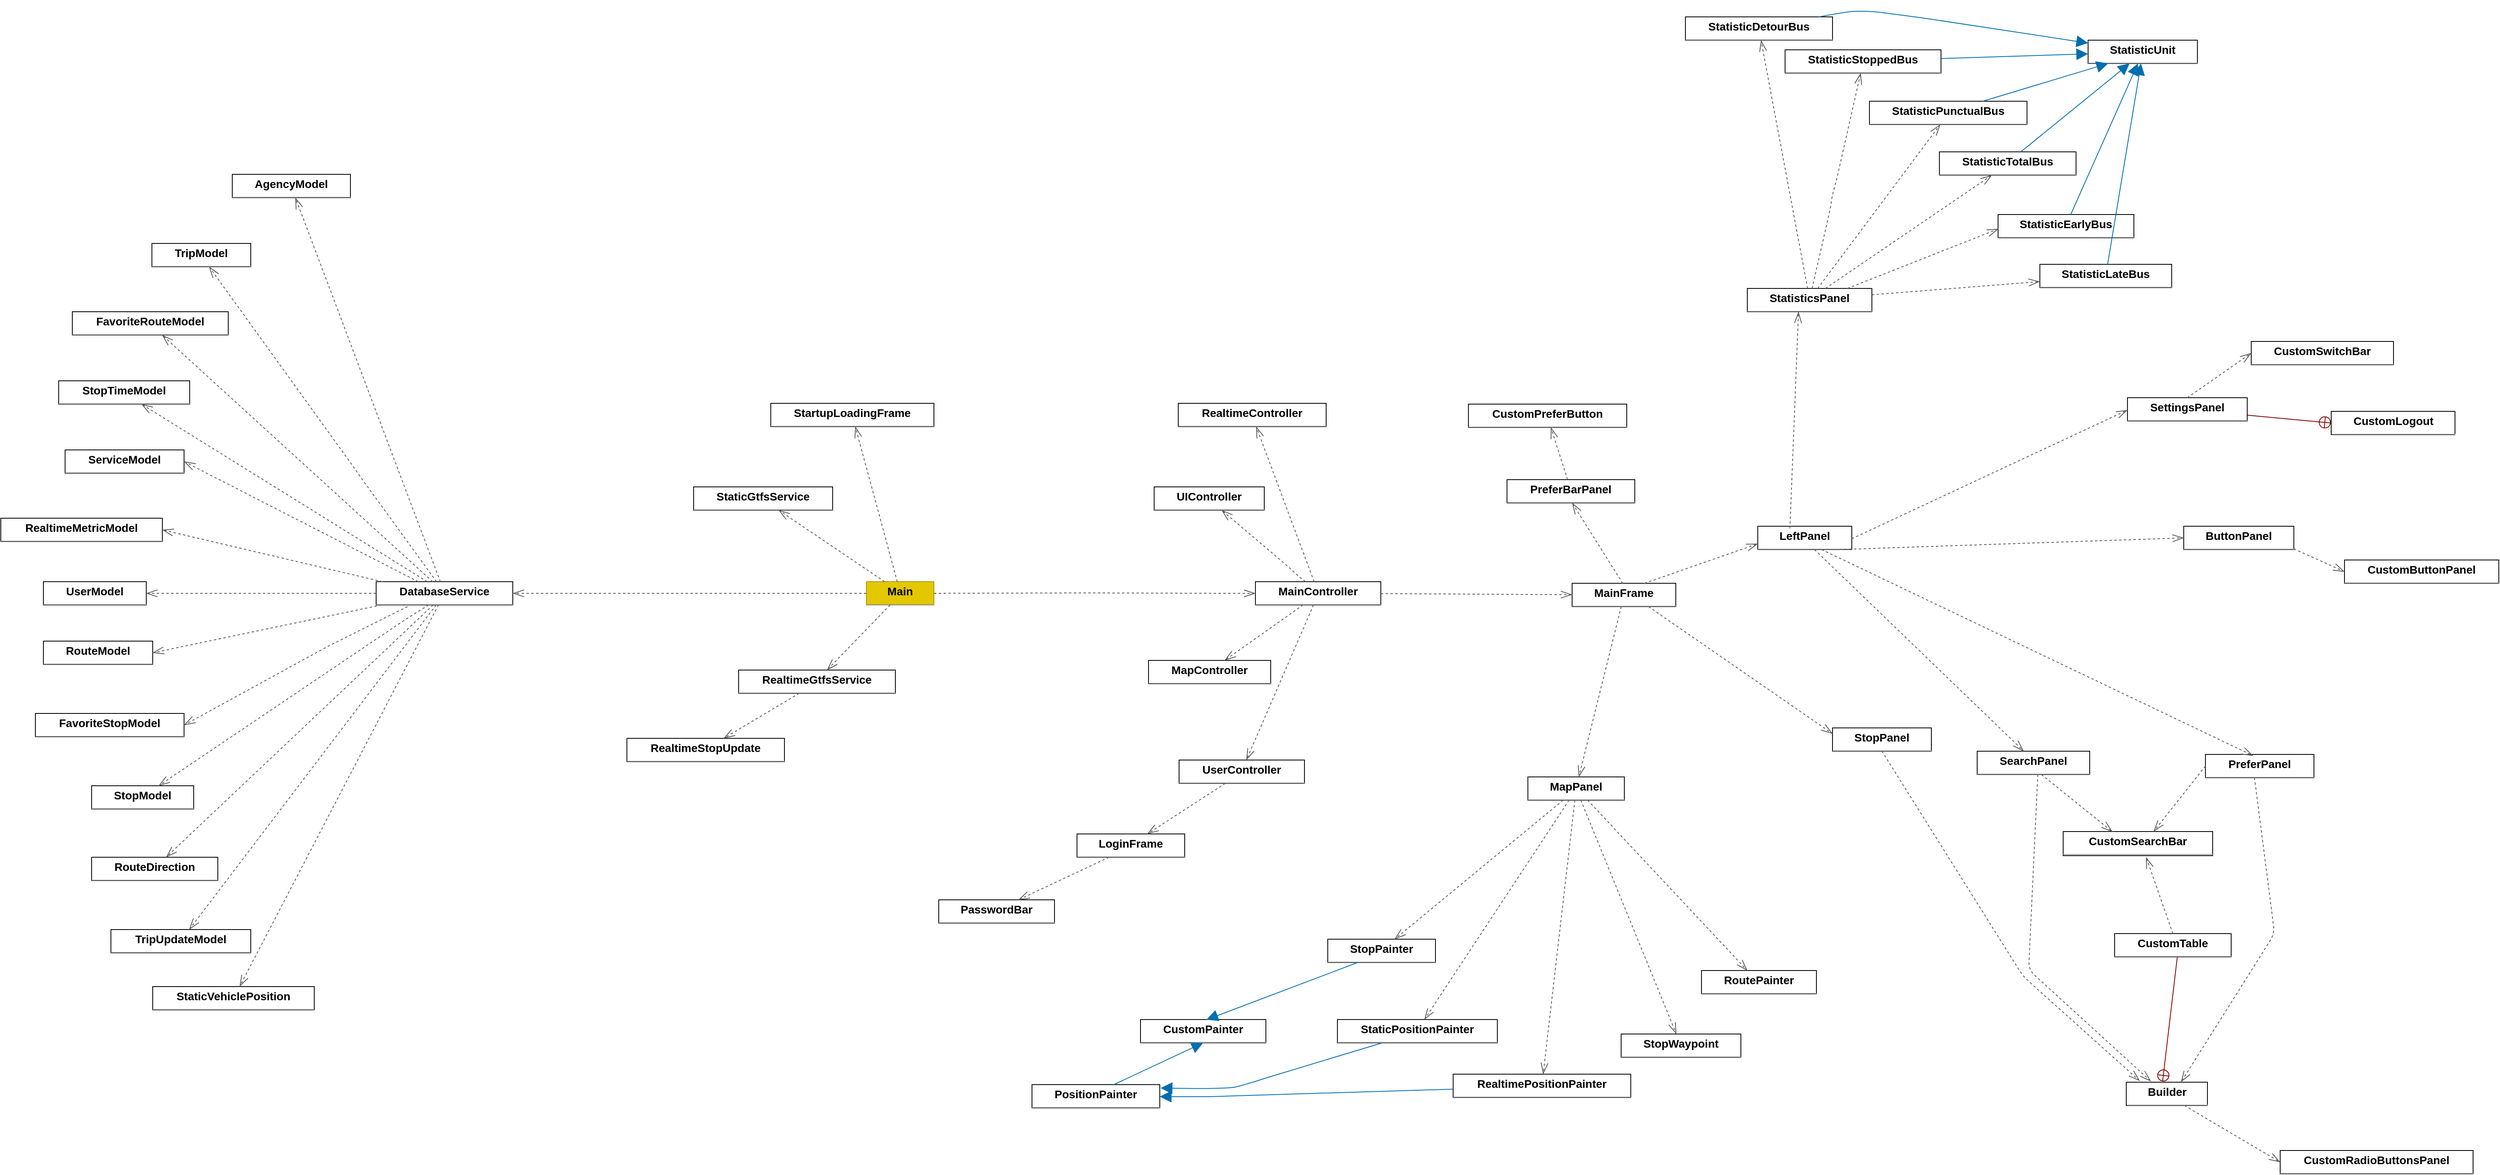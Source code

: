 <mxfile version="28.2.1">
  <diagram name="Page-1" id="_yE-1ECGB7aw44dFhK8r">
    <mxGraphModel dx="2056" dy="781" grid="1" gridSize="10" guides="1" tooltips="1" connect="1" arrows="1" fold="1" page="1" pageScale="1" pageWidth="850" pageHeight="1100" math="0" shadow="0">
      <root>
        <mxCell id="0" />
        <mxCell id="1" parent="0" />
        <mxCell id="yZ3CKSRv_8Iwr3kic2nl-1" value="&lt;p style=&quot;margin:0px;margin-top:4px;text-align:center;&quot;&gt;&lt;b&gt;AgencyModel&lt;/b&gt;&lt;/p&gt;&lt;hr size=&quot;1&quot;/&gt;" style="verticalAlign=top;align=left;overflow=fill;fontSize=14;fontFamily=Helvetica;html=1;rounded=0;shadow=0;comic=0;labelBackgroundColor=none;strokeWidth=1;" vertex="1" parent="1">
          <mxGeometry x="562" y="662" width="147" height="29" as="geometry" />
        </mxCell>
        <mxCell id="yZ3CKSRv_8Iwr3kic2nl-2" value="&lt;p style=&quot;margin:0px;margin-top:4px;text-align:center;&quot;&gt;&lt;b&gt;Builder&lt;/b&gt;&lt;/p&gt;&lt;hr size=&quot;1&quot;/&gt;" style="verticalAlign=top;align=left;overflow=fill;fontSize=14;fontFamily=Helvetica;html=1;rounded=0;shadow=0;comic=0;labelBackgroundColor=none;strokeWidth=1;" vertex="1" parent="1">
          <mxGeometry x="2918.5" y="1792" width="101" height="29" as="geometry" />
        </mxCell>
        <mxCell id="yZ3CKSRv_8Iwr3kic2nl-3" value="&lt;p style=&quot;margin:0px;margin-top:4px;text-align:center;&quot;&gt;&lt;b&gt;ButtonPanel&lt;/b&gt;&lt;/p&gt;&lt;hr size=&quot;1&quot;/&gt;" style="verticalAlign=top;align=left;overflow=fill;fontSize=14;fontFamily=Helvetica;html=1;rounded=0;shadow=0;comic=0;labelBackgroundColor=none;strokeWidth=1;" vertex="1" parent="1">
          <mxGeometry x="2990" y="1100" width="137" height="29" as="geometry" />
        </mxCell>
        <mxCell id="yZ3CKSRv_8Iwr3kic2nl-4" value="&lt;p style=&quot;margin:0px;margin-top:4px;text-align:center;&quot;&gt;&lt;b&gt;CustomButtonPanel&lt;/b&gt;&lt;/p&gt;&lt;hr size=&quot;1&quot;/&gt;" style="verticalAlign=top;align=left;overflow=fill;fontSize=14;fontFamily=Helvetica;html=1;rounded=0;shadow=0;comic=0;labelBackgroundColor=none;strokeWidth=1;" vertex="1" parent="1">
          <mxGeometry x="3190" y="1142" width="192" height="29" as="geometry" />
        </mxCell>
        <mxCell id="yZ3CKSRv_8Iwr3kic2nl-5" value="&lt;p style=&quot;margin:0px;margin-top:4px;text-align:center;&quot;&gt;&lt;b&gt;CustomLogout&lt;/b&gt;&lt;/p&gt;&lt;hr size=&quot;1&quot;/&gt;" style="verticalAlign=top;align=left;overflow=fill;fontSize=14;fontFamily=Helvetica;html=1;rounded=0;shadow=0;comic=0;labelBackgroundColor=none;strokeWidth=1;" vertex="1" parent="1">
          <mxGeometry x="3173.5" y="957" width="154" height="29" as="geometry" />
        </mxCell>
        <mxCell id="yZ3CKSRv_8Iwr3kic2nl-6" value="&lt;p style=&quot;margin:0px;margin-top:4px;text-align:center;&quot;&gt;&lt;b&gt;CustomPainter&lt;/b&gt;&lt;/p&gt;&lt;hr size=&quot;1&quot;/&gt;" style="verticalAlign=top;align=left;overflow=fill;fontSize=14;fontFamily=Helvetica;html=1;rounded=0;shadow=0;comic=0;labelBackgroundColor=none;strokeWidth=1;" vertex="1" parent="1">
          <mxGeometry x="1692" y="1714" width="156" height="29" as="geometry" />
        </mxCell>
        <mxCell id="yZ3CKSRv_8Iwr3kic2nl-7" value="&lt;p style=&quot;margin:0px;margin-top:4px;text-align:center;&quot;&gt;&lt;b&gt;CustomPreferButton&lt;/b&gt;&lt;/p&gt;&lt;hr size=&quot;1&quot;/&gt;" style="verticalAlign=top;align=left;overflow=fill;fontSize=14;fontFamily=Helvetica;html=1;rounded=0;shadow=0;comic=0;labelBackgroundColor=none;strokeWidth=1;" vertex="1" parent="1">
          <mxGeometry x="2100" y="948" width="197" height="29" as="geometry" />
        </mxCell>
        <mxCell id="yZ3CKSRv_8Iwr3kic2nl-8" value="&lt;p style=&quot;margin:0px;margin-top:4px;text-align:center;&quot;&gt;&lt;b&gt;CustomRadioButtonsPanel&lt;/b&gt;&lt;/p&gt;&lt;hr size=&quot;1&quot;/&gt;" style="verticalAlign=top;align=left;overflow=fill;fontSize=14;fontFamily=Helvetica;html=1;rounded=0;shadow=0;comic=0;labelBackgroundColor=none;strokeWidth=1;" vertex="1" parent="1">
          <mxGeometry x="3110" y="1877" width="240" height="29" as="geometry" />
        </mxCell>
        <mxCell id="yZ3CKSRv_8Iwr3kic2nl-9" value="&lt;p style=&quot;margin:0px;margin-top:4px;text-align:center;&quot;&gt;&lt;b&gt;CustomSearchBar&lt;/b&gt;&lt;/p&gt;&lt;hr size=&quot;1&quot;/&gt;" style="verticalAlign=top;align=left;overflow=fill;fontSize=14;fontFamily=Helvetica;html=1;rounded=0;shadow=0;comic=0;labelBackgroundColor=none;strokeWidth=1;" vertex="1" parent="1">
          <mxGeometry x="2840" y="1480" width="186" height="30" as="geometry" />
        </mxCell>
        <mxCell id="yZ3CKSRv_8Iwr3kic2nl-10" value="&lt;p style=&quot;margin:0px;margin-top:4px;text-align:center;&quot;&gt;&lt;b&gt;CustomSwitchBar&lt;/b&gt;&lt;/p&gt;&lt;hr size=&quot;1&quot;/&gt;" style="verticalAlign=top;align=left;overflow=fill;fontSize=14;fontFamily=Helvetica;html=1;rounded=0;shadow=0;comic=0;labelBackgroundColor=none;strokeWidth=1;" vertex="1" parent="1">
          <mxGeometry x="3074" y="870" width="177" height="29" as="geometry" />
        </mxCell>
        <mxCell id="yZ3CKSRv_8Iwr3kic2nl-11" value="&lt;p style=&quot;margin:0px;margin-top:4px;text-align:center;&quot;&gt;&lt;b&gt;CustomTable&lt;/b&gt;&lt;/p&gt;&lt;hr size=&quot;1&quot;/&gt;" style="verticalAlign=top;align=left;overflow=fill;fontSize=14;fontFamily=Helvetica;html=1;rounded=0;shadow=0;comic=0;labelBackgroundColor=none;strokeWidth=1;" vertex="1" parent="1">
          <mxGeometry x="2904" y="1607" width="145" height="29" as="geometry" />
        </mxCell>
        <mxCell id="yZ3CKSRv_8Iwr3kic2nl-12" value="&lt;p style=&quot;margin:0px;margin-top:4px;text-align:center;&quot;&gt;&lt;b&gt;DatabaseService&lt;/b&gt;&lt;/p&gt;&lt;hr size=&quot;1&quot;/&gt;" style="verticalAlign=top;align=left;overflow=fill;fontSize=14;fontFamily=Helvetica;html=1;rounded=0;shadow=0;comic=0;labelBackgroundColor=none;strokeWidth=1;" vertex="1" parent="1">
          <mxGeometry x="741" y="1169" width="170" height="29" as="geometry" />
        </mxCell>
        <mxCell id="yZ3CKSRv_8Iwr3kic2nl-13" value="&lt;p style=&quot;margin:0px;margin-top:4px;text-align:center;&quot;&gt;&lt;b&gt;FavoriteRouteModel&lt;/b&gt;&lt;/p&gt;&lt;hr size=&quot;1&quot;/&gt;" style="verticalAlign=top;align=left;overflow=fill;fontSize=14;fontFamily=Helvetica;html=1;rounded=0;shadow=0;comic=0;labelBackgroundColor=none;strokeWidth=1;" vertex="1" parent="1">
          <mxGeometry x="363" y="833" width="194" height="29" as="geometry" />
        </mxCell>
        <mxCell id="yZ3CKSRv_8Iwr3kic2nl-14" value="&lt;p style=&quot;margin:0px;margin-top:4px;text-align:center;&quot;&gt;&lt;b&gt;FavoriteStopModel&lt;/b&gt;&lt;/p&gt;&lt;hr size=&quot;1&quot;/&gt;" style="verticalAlign=top;align=left;overflow=fill;fontSize=14;fontFamily=Helvetica;html=1;rounded=0;shadow=0;comic=0;labelBackgroundColor=none;strokeWidth=1;" vertex="1" parent="1">
          <mxGeometry x="317" y="1333" width="185" height="29" as="geometry" />
        </mxCell>
        <mxCell id="yZ3CKSRv_8Iwr3kic2nl-15" value="&lt;p style=&quot;margin:0px;margin-top:4px;text-align:center;&quot;&gt;&lt;b&gt;LeftPanel&lt;/b&gt;&lt;/p&gt;&lt;hr size=&quot;1&quot;/&gt;" style="verticalAlign=top;align=left;overflow=fill;fontSize=14;fontFamily=Helvetica;html=1;rounded=0;shadow=0;comic=0;labelBackgroundColor=none;strokeWidth=1;" vertex="1" parent="1">
          <mxGeometry x="2460" y="1100" width="117" height="29" as="geometry" />
        </mxCell>
        <mxCell id="yZ3CKSRv_8Iwr3kic2nl-16" value="&lt;p style=&quot;margin:0px;margin-top:4px;text-align:center;&quot;&gt;&lt;b&gt;LoginFrame&lt;/b&gt;&lt;/p&gt;&lt;hr size=&quot;1&quot;/&gt;" style="verticalAlign=top;align=left;overflow=fill;fontSize=14;fontFamily=Helvetica;html=1;rounded=0;shadow=0;comic=0;labelBackgroundColor=none;strokeWidth=1;" vertex="1" parent="1">
          <mxGeometry x="1613" y="1483" width="134" height="29" as="geometry" />
        </mxCell>
        <mxCell id="yZ3CKSRv_8Iwr3kic2nl-17" value="&lt;p style=&quot;margin:0px;margin-top:4px;text-align:center;&quot;&gt;&lt;b&gt;Main&lt;/b&gt;&lt;/p&gt;&lt;hr size=&quot;1&quot;&gt;" style="verticalAlign=top;align=left;overflow=fill;fontSize=14;fontFamily=Helvetica;html=1;rounded=0;shadow=0;comic=0;labelBackgroundColor=none;strokeWidth=1;fillColor=light-dark(#E3C800,#FFFF33);fontColor=light-dark(#000000,#000000);strokeColor=#B09500;" vertex="1" parent="1">
          <mxGeometry x="1351" y="1169" width="84" height="29" as="geometry" />
        </mxCell>
        <mxCell id="yZ3CKSRv_8Iwr3kic2nl-18" value="&lt;p style=&quot;margin:0px;margin-top:4px;text-align:center;&quot;&gt;&lt;b&gt;MainController&lt;/b&gt;&lt;/p&gt;&lt;hr size=&quot;1&quot;/&gt;" style="verticalAlign=top;align=left;overflow=fill;fontSize=14;fontFamily=Helvetica;html=1;rounded=0;shadow=0;comic=0;labelBackgroundColor=none;strokeWidth=1;" vertex="1" parent="1">
          <mxGeometry x="1835" y="1169" width="156" height="29" as="geometry" />
        </mxCell>
        <mxCell id="yZ3CKSRv_8Iwr3kic2nl-19" value="&lt;p style=&quot;margin:0px;margin-top:4px;text-align:center;&quot;&gt;&lt;b&gt;MainFrame&lt;/b&gt;&lt;/p&gt;&lt;hr size=&quot;1&quot;/&gt;" style="verticalAlign=top;align=left;overflow=fill;fontSize=14;fontFamily=Helvetica;html=1;rounded=0;shadow=0;comic=0;labelBackgroundColor=none;strokeWidth=1;" vertex="1" parent="1">
          <mxGeometry x="2229" y="1171" width="129" height="29" as="geometry" />
        </mxCell>
        <mxCell id="yZ3CKSRv_8Iwr3kic2nl-20" value="&lt;p style=&quot;margin:0px;margin-top:4px;text-align:center;&quot;&gt;&lt;b&gt;MapController&lt;/b&gt;&lt;/p&gt;&lt;hr size=&quot;1&quot;/&gt;" style="verticalAlign=top;align=left;overflow=fill;fontSize=14;fontFamily=Helvetica;html=1;rounded=0;shadow=0;comic=0;labelBackgroundColor=none;strokeWidth=1;" vertex="1" parent="1">
          <mxGeometry x="1702" y="1267" width="152" height="29" as="geometry" />
        </mxCell>
        <mxCell id="yZ3CKSRv_8Iwr3kic2nl-21" value="&lt;p style=&quot;margin:0px;margin-top:4px;text-align:center;&quot;&gt;&lt;b&gt;MapPanel&lt;/b&gt;&lt;/p&gt;&lt;hr size=&quot;1&quot;/&gt;" style="verticalAlign=top;align=left;overflow=fill;fontSize=14;fontFamily=Helvetica;html=1;rounded=0;shadow=0;comic=0;labelBackgroundColor=none;strokeWidth=1;" vertex="1" parent="1">
          <mxGeometry x="2174" y="1412" width="120" height="29" as="geometry" />
        </mxCell>
        <mxCell id="yZ3CKSRv_8Iwr3kic2nl-22" value="&lt;p style=&quot;margin:0px;margin-top:4px;text-align:center;&quot;&gt;&lt;b&gt;PasswordBar&lt;/b&gt;&lt;/p&gt;&lt;hr size=&quot;1&quot;/&gt;" style="verticalAlign=top;align=left;overflow=fill;fontSize=14;fontFamily=Helvetica;html=1;rounded=0;shadow=0;comic=0;labelBackgroundColor=none;strokeWidth=1;" vertex="1" parent="1">
          <mxGeometry x="1441" y="1565" width="144" height="29" as="geometry" />
        </mxCell>
        <mxCell id="yZ3CKSRv_8Iwr3kic2nl-23" value="&lt;p style=&quot;margin:0px;margin-top:4px;text-align:center;&quot;&gt;&lt;b&gt;PositionPainter&lt;/b&gt;&lt;/p&gt;&lt;hr size=&quot;1&quot;/&gt;" style="verticalAlign=top;align=left;overflow=fill;fontSize=14;fontFamily=Helvetica;html=1;rounded=0;shadow=0;comic=0;labelBackgroundColor=none;strokeWidth=1;" vertex="1" parent="1">
          <mxGeometry x="1557" y="1795" width="159" height="29" as="geometry" />
        </mxCell>
        <mxCell id="yZ3CKSRv_8Iwr3kic2nl-24" value="&lt;p style=&quot;margin:0px;margin-top:4px;text-align:center;&quot;&gt;&lt;b&gt;PreferBarPanel&lt;/b&gt;&lt;/p&gt;&lt;hr size=&quot;1&quot;/&gt;" style="verticalAlign=top;align=left;overflow=fill;fontSize=14;fontFamily=Helvetica;html=1;rounded=0;shadow=0;comic=0;labelBackgroundColor=none;strokeWidth=1;" vertex="1" parent="1">
          <mxGeometry x="2148" y="1042" width="159" height="29" as="geometry" />
        </mxCell>
        <mxCell id="yZ3CKSRv_8Iwr3kic2nl-25" value="&lt;p style=&quot;margin:0px;margin-top:4px;text-align:center;&quot;&gt;&lt;b&gt;PreferPanel&lt;/b&gt;&lt;/p&gt;&lt;hr size=&quot;1&quot;/&gt;" style="verticalAlign=top;align=left;overflow=fill;fontSize=14;fontFamily=Helvetica;html=1;rounded=0;shadow=0;comic=0;labelBackgroundColor=none;strokeWidth=1;" vertex="1" parent="1">
          <mxGeometry x="3017" y="1384" width="135" height="29" as="geometry" />
        </mxCell>
        <mxCell id="yZ3CKSRv_8Iwr3kic2nl-26" value="&lt;p style=&quot;margin:0px;margin-top:4px;text-align:center;&quot;&gt;&lt;b&gt;RealtimeController&lt;/b&gt;&lt;/p&gt;&lt;hr size=&quot;1&quot;/&gt;" style="verticalAlign=top;align=left;overflow=fill;fontSize=14;fontFamily=Helvetica;html=1;rounded=0;shadow=0;comic=0;labelBackgroundColor=none;strokeWidth=1;" vertex="1" parent="1">
          <mxGeometry x="1739" y="947" width="184" height="29" as="geometry" />
        </mxCell>
        <mxCell id="yZ3CKSRv_8Iwr3kic2nl-27" value="&lt;p style=&quot;margin:0px;margin-top:4px;text-align:center;&quot;&gt;&lt;b&gt;RealtimeGtfsService&lt;/b&gt;&lt;/p&gt;&lt;hr size=&quot;1&quot;/&gt;" style="verticalAlign=top;align=left;overflow=fill;fontSize=14;fontFamily=Helvetica;html=1;rounded=0;shadow=0;comic=0;labelBackgroundColor=none;strokeWidth=1;" vertex="1" parent="1">
          <mxGeometry x="1192" y="1279" width="195" height="29" as="geometry" />
        </mxCell>
        <mxCell id="yZ3CKSRv_8Iwr3kic2nl-28" value="&lt;p style=&quot;margin:0px;margin-top:4px;text-align:center;&quot;&gt;&lt;b&gt;RealtimeMetricModel&lt;/b&gt;&lt;/p&gt;&lt;hr size=&quot;1&quot;/&gt;" style="verticalAlign=top;align=left;overflow=fill;fontSize=14;fontFamily=Helvetica;html=1;rounded=0;shadow=0;comic=0;labelBackgroundColor=none;strokeWidth=1;" vertex="1" parent="1">
          <mxGeometry x="274" y="1090" width="201" height="29" as="geometry" />
        </mxCell>
        <mxCell id="yZ3CKSRv_8Iwr3kic2nl-29" value="&lt;p style=&quot;margin:0px;margin-top:4px;text-align:center;&quot;&gt;&lt;b&gt;RealtimePositionPainter&lt;/b&gt;&lt;/p&gt;&lt;hr size=&quot;1&quot;/&gt;" style="verticalAlign=top;align=left;overflow=fill;fontSize=14;fontFamily=Helvetica;html=1;rounded=0;shadow=0;comic=0;labelBackgroundColor=none;strokeWidth=1;" vertex="1" parent="1">
          <mxGeometry x="2081" y="1782" width="221" height="29" as="geometry" />
        </mxCell>
        <mxCell id="yZ3CKSRv_8Iwr3kic2nl-30" value="&lt;p style=&quot;margin:0px;margin-top:4px;text-align:center;&quot;&gt;&lt;b&gt;RealtimeStopUpdate&lt;/b&gt;&lt;/p&gt;&lt;hr size=&quot;1&quot;/&gt;" style="verticalAlign=top;align=left;overflow=fill;fontSize=14;fontFamily=Helvetica;html=1;rounded=0;shadow=0;comic=0;labelBackgroundColor=none;strokeWidth=1;" vertex="1" parent="1">
          <mxGeometry x="1053" y="1364" width="196" height="29" as="geometry" />
        </mxCell>
        <mxCell id="yZ3CKSRv_8Iwr3kic2nl-31" value="&lt;p style=&quot;margin:0px;margin-top:4px;text-align:center;&quot;&gt;&lt;b&gt;RouteDirection&lt;/b&gt;&lt;/p&gt;&lt;hr size=&quot;1&quot;/&gt;" style="verticalAlign=top;align=left;overflow=fill;fontSize=14;fontFamily=Helvetica;html=1;rounded=0;shadow=0;comic=0;labelBackgroundColor=none;strokeWidth=1;" vertex="1" parent="1">
          <mxGeometry x="387" y="1512" width="157" height="29" as="geometry" />
        </mxCell>
        <mxCell id="yZ3CKSRv_8Iwr3kic2nl-32" value="&lt;p style=&quot;margin:0px;margin-top:4px;text-align:center;&quot;&gt;&lt;b&gt;RouteModel&lt;/b&gt;&lt;/p&gt;&lt;hr size=&quot;1&quot;/&gt;" style="verticalAlign=top;align=left;overflow=fill;fontSize=14;fontFamily=Helvetica;html=1;rounded=0;shadow=0;comic=0;labelBackgroundColor=none;strokeWidth=1;" vertex="1" parent="1">
          <mxGeometry x="327" y="1243" width="136" height="29" as="geometry" />
        </mxCell>
        <mxCell id="yZ3CKSRv_8Iwr3kic2nl-33" value="&lt;p style=&quot;margin:0px;margin-top:4px;text-align:center;&quot;&gt;&lt;b&gt;RoutePainter&lt;/b&gt;&lt;/p&gt;&lt;hr size=&quot;1&quot;/&gt;" style="verticalAlign=top;align=left;overflow=fill;fontSize=14;fontFamily=Helvetica;html=1;rounded=0;shadow=0;comic=0;labelBackgroundColor=none;strokeWidth=1;" vertex="1" parent="1">
          <mxGeometry x="2390" y="1653" width="143" height="29" as="geometry" />
        </mxCell>
        <mxCell id="yZ3CKSRv_8Iwr3kic2nl-34" value="&lt;p style=&quot;margin:0px;margin-top:4px;text-align:center;&quot;&gt;&lt;b&gt;SearchPanel&lt;/b&gt;&lt;/p&gt;&lt;hr size=&quot;1&quot;/&gt;" style="verticalAlign=top;align=left;overflow=fill;fontSize=14;fontFamily=Helvetica;html=1;rounded=0;shadow=0;comic=0;labelBackgroundColor=none;strokeWidth=1;" vertex="1" parent="1">
          <mxGeometry x="2733" y="1380" width="140" height="29" as="geometry" />
        </mxCell>
        <mxCell id="yZ3CKSRv_8Iwr3kic2nl-35" value="&lt;p style=&quot;margin:0px;margin-top:4px;text-align:center;&quot;&gt;&lt;b&gt;ServiceModel&lt;/b&gt;&lt;/p&gt;&lt;hr size=&quot;1&quot;/&gt;" style="verticalAlign=top;align=left;overflow=fill;fontSize=14;fontFamily=Helvetica;html=1;rounded=0;shadow=0;comic=0;labelBackgroundColor=none;strokeWidth=1;" vertex="1" parent="1">
          <mxGeometry x="354" y="1005" width="148" height="29" as="geometry" />
        </mxCell>
        <mxCell id="yZ3CKSRv_8Iwr3kic2nl-36" value="&lt;p style=&quot;margin:0px;margin-top:4px;text-align:center;&quot;&gt;&lt;b&gt;SettingsPanel&lt;/b&gt;&lt;/p&gt;&lt;hr size=&quot;1&quot;/&gt;" style="verticalAlign=top;align=left;overflow=fill;fontSize=14;fontFamily=Helvetica;html=1;rounded=0;shadow=0;comic=0;labelBackgroundColor=none;strokeWidth=1;" vertex="1" parent="1">
          <mxGeometry x="2920" y="940" width="149" height="29" as="geometry" />
        </mxCell>
        <mxCell id="yZ3CKSRv_8Iwr3kic2nl-37" value="&lt;p style=&quot;margin:0px;margin-top:4px;text-align:center;&quot;&gt;&lt;b&gt;StartupLoadingFrame&lt;/b&gt;&lt;/p&gt;&lt;hr size=&quot;1&quot;/&gt;" style="verticalAlign=top;align=left;overflow=fill;fontSize=14;fontFamily=Helvetica;html=1;rounded=0;shadow=0;comic=0;labelBackgroundColor=none;strokeWidth=1;" vertex="1" parent="1">
          <mxGeometry x="1232" y="947" width="203" height="29" as="geometry" />
        </mxCell>
        <mxCell id="yZ3CKSRv_8Iwr3kic2nl-38" value="&lt;p style=&quot;margin:0px;margin-top:4px;text-align:center;&quot;&gt;&lt;b&gt;StaticGtfsService&lt;/b&gt;&lt;/p&gt;&lt;hr size=&quot;1&quot;/&gt;" style="verticalAlign=top;align=left;overflow=fill;fontSize=14;fontFamily=Helvetica;html=1;rounded=0;shadow=0;comic=0;labelBackgroundColor=none;strokeWidth=1;" vertex="1" parent="1">
          <mxGeometry x="1136" y="1051" width="173" height="29" as="geometry" />
        </mxCell>
        <mxCell id="yZ3CKSRv_8Iwr3kic2nl-39" value="&lt;p style=&quot;margin:0px;margin-top:4px;text-align:center;&quot;&gt;&lt;b&gt;StaticPositionPainter&lt;/b&gt;&lt;/p&gt;&lt;hr size=&quot;1&quot;/&gt;" style="verticalAlign=top;align=left;overflow=fill;fontSize=14;fontFamily=Helvetica;html=1;rounded=0;shadow=0;comic=0;labelBackgroundColor=none;strokeWidth=1;" vertex="1" parent="1">
          <mxGeometry x="1937" y="1714" width="199" height="29" as="geometry" />
        </mxCell>
        <mxCell id="yZ3CKSRv_8Iwr3kic2nl-40" value="&lt;p style=&quot;margin:0px;margin-top:4px;text-align:center;&quot;&gt;&lt;b&gt;StaticVehiclePosition&lt;/b&gt;&lt;/p&gt;&lt;hr size=&quot;1&quot;/&gt;" style="verticalAlign=top;align=left;overflow=fill;fontSize=14;fontFamily=Helvetica;html=1;rounded=0;shadow=0;comic=0;labelBackgroundColor=none;strokeWidth=1;" vertex="1" parent="1">
          <mxGeometry x="463" y="1673" width="201" height="29" as="geometry" />
        </mxCell>
        <mxCell id="yZ3CKSRv_8Iwr3kic2nl-41" value="&lt;p style=&quot;margin:0px;margin-top:4px;text-align:center;&quot;&gt;&lt;b&gt;StatisticDetourBus&lt;/b&gt;&lt;/p&gt;&lt;hr size=&quot;1&quot;/&gt;" style="verticalAlign=top;align=left;overflow=fill;fontSize=14;fontFamily=Helvetica;html=1;rounded=0;shadow=0;comic=0;labelBackgroundColor=none;strokeWidth=1;" vertex="1" parent="1">
          <mxGeometry x="2370" y="466" width="183" height="29" as="geometry" />
        </mxCell>
        <mxCell id="yZ3CKSRv_8Iwr3kic2nl-42" value="&lt;p style=&quot;margin:0px;margin-top:4px;text-align:center;&quot;&gt;&lt;b&gt;StatisticEarlyBus&lt;/b&gt;&lt;/p&gt;&lt;hr size=&quot;1&quot;/&gt;" style="verticalAlign=top;align=left;overflow=fill;fontSize=14;fontFamily=Helvetica;html=1;rounded=0;shadow=0;comic=0;labelBackgroundColor=none;strokeWidth=1;" vertex="1" parent="1">
          <mxGeometry x="2759" y="712" width="169" height="29" as="geometry" />
        </mxCell>
        <mxCell id="yZ3CKSRv_8Iwr3kic2nl-43" value="&lt;p style=&quot;margin:0px;margin-top:4px;text-align:center;&quot;&gt;&lt;b&gt;StatisticLateBus&lt;/b&gt;&lt;/p&gt;&lt;hr size=&quot;1&quot;/&gt;" style="verticalAlign=top;align=left;overflow=fill;fontSize=14;fontFamily=Helvetica;html=1;rounded=0;shadow=0;comic=0;labelBackgroundColor=none;strokeWidth=1;" vertex="1" parent="1">
          <mxGeometry x="2811" y="774" width="164" height="29" as="geometry" />
        </mxCell>
        <mxCell id="yZ3CKSRv_8Iwr3kic2nl-44" value="&lt;p style=&quot;margin:0px;margin-top:4px;text-align:center;&quot;&gt;&lt;b&gt;StatisticPunctualBus&lt;/b&gt;&lt;/p&gt;&lt;hr size=&quot;1&quot;/&gt;" style="verticalAlign=top;align=left;overflow=fill;fontSize=14;fontFamily=Helvetica;html=1;rounded=0;shadow=0;comic=0;labelBackgroundColor=none;strokeWidth=1;" vertex="1" parent="1">
          <mxGeometry x="2599" y="571" width="196" height="29" as="geometry" />
        </mxCell>
        <mxCell id="yZ3CKSRv_8Iwr3kic2nl-45" value="&lt;p style=&quot;margin:0px;margin-top:4px;text-align:center;&quot;&gt;&lt;b&gt;StatisticStoppedBus&lt;/b&gt;&lt;/p&gt;&lt;hr size=&quot;1&quot;/&gt;" style="verticalAlign=top;align=left;overflow=fill;fontSize=14;fontFamily=Helvetica;html=1;rounded=0;shadow=0;comic=0;labelBackgroundColor=none;strokeWidth=1;" vertex="1" parent="1">
          <mxGeometry x="2494" y="507" width="194" height="29" as="geometry" />
        </mxCell>
        <mxCell id="yZ3CKSRv_8Iwr3kic2nl-46" value="&lt;p style=&quot;margin:0px;margin-top:4px;text-align:center;&quot;&gt;&lt;b&gt;StatisticTotalBus&lt;/b&gt;&lt;/p&gt;&lt;hr size=&quot;1&quot;/&gt;" style="verticalAlign=top;align=left;overflow=fill;fontSize=14;fontFamily=Helvetica;html=1;rounded=0;shadow=0;comic=0;labelBackgroundColor=none;strokeWidth=1;" vertex="1" parent="1">
          <mxGeometry x="2686" y="634" width="170" height="29" as="geometry" />
        </mxCell>
        <mxCell id="yZ3CKSRv_8Iwr3kic2nl-47" value="&lt;p style=&quot;margin:0px;margin-top:4px;text-align:center;&quot;&gt;&lt;b&gt;StatisticUnit&lt;/b&gt;&lt;/p&gt;&lt;hr size=&quot;1&quot;/&gt;" style="verticalAlign=top;align=left;overflow=fill;fontSize=14;fontFamily=Helvetica;html=1;rounded=0;shadow=0;comic=0;labelBackgroundColor=none;strokeWidth=1;" vertex="1" parent="1">
          <mxGeometry x="2871" y="495" width="136" height="29" as="geometry" />
        </mxCell>
        <mxCell id="yZ3CKSRv_8Iwr3kic2nl-48" value="&lt;p style=&quot;margin:0px;margin-top:4px;text-align:center;&quot;&gt;&lt;b&gt;StatisticsPanel&lt;/b&gt;&lt;/p&gt;&lt;hr size=&quot;1&quot;/&gt;" style="verticalAlign=top;align=left;overflow=fill;fontSize=14;fontFamily=Helvetica;html=1;rounded=0;shadow=0;comic=0;labelBackgroundColor=none;strokeWidth=1;" vertex="1" parent="1">
          <mxGeometry x="2447" y="804" width="155" height="29" as="geometry" />
        </mxCell>
        <mxCell id="yZ3CKSRv_8Iwr3kic2nl-49" value="&lt;p style=&quot;margin:0px;margin-top:4px;text-align:center;&quot;&gt;&lt;b&gt;StopModel&lt;/b&gt;&lt;/p&gt;&lt;hr size=&quot;1&quot;/&gt;" style="verticalAlign=top;align=left;overflow=fill;fontSize=14;fontFamily=Helvetica;html=1;rounded=0;shadow=0;comic=0;labelBackgroundColor=none;strokeWidth=1;" vertex="1" parent="1">
          <mxGeometry x="387" y="1423" width="127" height="29" as="geometry" />
        </mxCell>
        <mxCell id="yZ3CKSRv_8Iwr3kic2nl-50" value="&lt;p style=&quot;margin:0px;margin-top:4px;text-align:center;&quot;&gt;&lt;b&gt;StopPainter&lt;/b&gt;&lt;/p&gt;&lt;hr size=&quot;1&quot;/&gt;" style="verticalAlign=top;align=left;overflow=fill;fontSize=14;fontFamily=Helvetica;html=1;rounded=0;shadow=0;comic=0;labelBackgroundColor=none;strokeWidth=1;" vertex="1" parent="1">
          <mxGeometry x="1925" y="1614" width="134" height="29" as="geometry" />
        </mxCell>
        <mxCell id="yZ3CKSRv_8Iwr3kic2nl-51" value="&lt;p style=&quot;margin:0px;margin-top:4px;text-align:center;&quot;&gt;&lt;b&gt;StopPanel&lt;/b&gt;&lt;/p&gt;&lt;hr size=&quot;1&quot;/&gt;" style="verticalAlign=top;align=left;overflow=fill;fontSize=14;fontFamily=Helvetica;html=1;rounded=0;shadow=0;comic=0;labelBackgroundColor=none;strokeWidth=1;" vertex="1" parent="1">
          <mxGeometry x="2553" y="1351" width="123" height="29" as="geometry" />
        </mxCell>
        <mxCell id="yZ3CKSRv_8Iwr3kic2nl-52" value="&lt;p style=&quot;margin:0px;margin-top:4px;text-align:center;&quot;&gt;&lt;b&gt;StopTimeModel&lt;/b&gt;&lt;/p&gt;&lt;hr size=&quot;1&quot;/&gt;" style="verticalAlign=top;align=left;overflow=fill;fontSize=14;fontFamily=Helvetica;html=1;rounded=0;shadow=0;comic=0;labelBackgroundColor=none;strokeWidth=1;" vertex="1" parent="1">
          <mxGeometry x="346" y="919" width="163" height="29" as="geometry" />
        </mxCell>
        <mxCell id="yZ3CKSRv_8Iwr3kic2nl-53" value="&lt;p style=&quot;margin:0px;margin-top:4px;text-align:center;&quot;&gt;&lt;b&gt;StopWaypoint&lt;/b&gt;&lt;/p&gt;&lt;hr size=&quot;1&quot;/&gt;" style="verticalAlign=top;align=left;overflow=fill;fontSize=14;fontFamily=Helvetica;html=1;rounded=0;shadow=0;comic=0;labelBackgroundColor=none;strokeWidth=1;" vertex="1" parent="1">
          <mxGeometry x="2290" y="1732" width="149" height="29" as="geometry" />
        </mxCell>
        <mxCell id="yZ3CKSRv_8Iwr3kic2nl-54" value="&lt;p style=&quot;margin:0px;margin-top:4px;text-align:center;&quot;&gt;&lt;b&gt;TripModel&lt;/b&gt;&lt;/p&gt;&lt;hr size=&quot;1&quot;/&gt;" style="verticalAlign=top;align=left;overflow=fill;fontSize=14;fontFamily=Helvetica;html=1;rounded=0;shadow=0;comic=0;labelBackgroundColor=none;strokeWidth=1;" vertex="1" parent="1">
          <mxGeometry x="462" y="748" width="123" height="29" as="geometry" />
        </mxCell>
        <mxCell id="yZ3CKSRv_8Iwr3kic2nl-55" value="&lt;p style=&quot;margin:0px;margin-top:4px;text-align:center;&quot;&gt;&lt;b&gt;TripUpdateModel&lt;/b&gt;&lt;/p&gt;&lt;hr size=&quot;1&quot;/&gt;" style="verticalAlign=top;align=left;overflow=fill;fontSize=14;fontFamily=Helvetica;html=1;rounded=0;shadow=0;comic=0;labelBackgroundColor=none;strokeWidth=1;" vertex="1" parent="1">
          <mxGeometry x="411" y="1602" width="174" height="29" as="geometry" />
        </mxCell>
        <mxCell id="yZ3CKSRv_8Iwr3kic2nl-56" value="&lt;p style=&quot;margin:0px;margin-top:4px;text-align:center;&quot;&gt;&lt;b&gt;UIController&lt;/b&gt;&lt;/p&gt;&lt;hr size=&quot;1&quot;/&gt;" style="verticalAlign=top;align=left;overflow=fill;fontSize=14;fontFamily=Helvetica;html=1;rounded=0;shadow=0;comic=0;labelBackgroundColor=none;strokeWidth=1;" vertex="1" parent="1">
          <mxGeometry x="1709" y="1051" width="137" height="29" as="geometry" />
        </mxCell>
        <mxCell id="yZ3CKSRv_8Iwr3kic2nl-57" value="&lt;p style=&quot;margin:0px;margin-top:4px;text-align:center;&quot;&gt;&lt;b&gt;UserController&lt;/b&gt;&lt;/p&gt;&lt;hr size=&quot;1&quot;/&gt;" style="verticalAlign=top;align=left;overflow=fill;fontSize=14;fontFamily=Helvetica;html=1;rounded=0;shadow=0;comic=0;labelBackgroundColor=none;strokeWidth=1;" vertex="1" parent="1">
          <mxGeometry x="1740" y="1391" width="156" height="29" as="geometry" />
        </mxCell>
        <mxCell id="yZ3CKSRv_8Iwr3kic2nl-58" value="&lt;p style=&quot;margin:0px;margin-top:4px;text-align:center;&quot;&gt;&lt;b&gt;UserModel&lt;/b&gt;&lt;/p&gt;&lt;hr size=&quot;1&quot;/&gt;" style="verticalAlign=top;align=left;overflow=fill;fontSize=14;fontFamily=Helvetica;html=1;rounded=0;shadow=0;comic=0;labelBackgroundColor=none;strokeWidth=1;" vertex="1" parent="1">
          <mxGeometry x="327" y="1169" width="128" height="29" as="geometry" />
        </mxCell>
        <mxCell id="yZ3CKSRv_8Iwr3kic2nl-59" value="" style="html=1;rounded=1;;dashed=1;startArrow=none;endArrow=openThin;endSize=12;strokeColor=#595959;exitX=0.717;exitY=1.000;exitDx=0;exitDy=0;entryX=0;entryY=0.5;entryDx=0;entryDy=0;" edge="1" parent="1" source="yZ3CKSRv_8Iwr3kic2nl-2" target="yZ3CKSRv_8Iwr3kic2nl-8">
          <mxGeometry width="50" height="50" relative="1" as="geometry">
            <Array as="points" />
            <mxPoint x="3091" y="1866.5" as="targetPoint" />
          </mxGeometry>
        </mxCell>
        <mxCell id="yZ3CKSRv_8Iwr3kic2nl-60" value="" style="html=1;rounded=1;;dashed=0;startArrow=circlePlus;startFill=0;endArrow=none;strokeColor=#820000;entryX=0.538;entryY=1.001;entryDx=0;entryDy=0;exitX=0.447;exitY=-0.016;exitDx=0;exitDy=0;exitPerimeter=0;" edge="1" parent="1" source="yZ3CKSRv_8Iwr3kic2nl-2" target="yZ3CKSRv_8Iwr3kic2nl-11">
          <mxGeometry width="50" height="50" relative="1" as="geometry">
            <Array as="points" />
            <mxPoint x="2960" y="1790" as="sourcePoint" />
          </mxGeometry>
        </mxCell>
        <mxCell id="yZ3CKSRv_8Iwr3kic2nl-61" value="" style="html=1;rounded=1;;dashed=1;startArrow=none;endArrow=openThin;endSize=12;strokeColor=#595959;exitX=1.000;exitY=0.970;exitDx=0;exitDy=0;entryX=0;entryY=0.5;entryDx=0;entryDy=0;" edge="1" parent="1" source="yZ3CKSRv_8Iwr3kic2nl-3" target="yZ3CKSRv_8Iwr3kic2nl-4">
          <mxGeometry width="50" height="50" relative="1" as="geometry">
            <Array as="points" />
            <mxPoint x="3204" y="1144" as="targetPoint" />
          </mxGeometry>
        </mxCell>
        <mxCell id="yZ3CKSRv_8Iwr3kic2nl-62" value="" style="html=1;rounded=1;;dashed=0;startArrow=circlePlus;startFill=0;endArrow=none;strokeColor=#820000;exitX=0;exitY=0.5;exitDx=0;exitDy=0;entryX=1;entryY=0.75;entryDx=0;entryDy=0;" edge="1" parent="1" source="yZ3CKSRv_8Iwr3kic2nl-5" target="yZ3CKSRv_8Iwr3kic2nl-36">
          <mxGeometry width="50" height="50" relative="1" as="geometry">
            <Array as="points" />
          </mxGeometry>
        </mxCell>
        <mxCell id="yZ3CKSRv_8Iwr3kic2nl-63" value="" style="html=1;rounded=1;;dashed=1;startArrow=none;endArrow=openThin;endSize=12;strokeColor=#595959;exitX=0.500;exitY=0.001;exitDx=0;exitDy=0;entryX=0.555;entryY=1.064;entryDx=0;entryDy=0;entryPerimeter=0;" edge="1" parent="1" source="yZ3CKSRv_8Iwr3kic2nl-11" target="yZ3CKSRv_8Iwr3kic2nl-9">
          <mxGeometry width="50" height="50" relative="1" as="geometry">
            <Array as="points" />
          </mxGeometry>
        </mxCell>
        <mxCell id="yZ3CKSRv_8Iwr3kic2nl-64" value="" style="html=1;rounded=1;;dashed=1;startArrow=none;endArrow=openThin;endSize=12;strokeColor=#595959;exitX=0.470;exitY=0.001;exitDx=0;exitDy=0;entryX=0.534;entryY=0.999;entryDx=0;entryDy=0;" edge="1" parent="1" source="yZ3CKSRv_8Iwr3kic2nl-12" target="yZ3CKSRv_8Iwr3kic2nl-1">
          <mxGeometry width="50" height="50" relative="1" as="geometry">
            <Array as="points" />
          </mxGeometry>
        </mxCell>
        <mxCell id="yZ3CKSRv_8Iwr3kic2nl-65" value="" style="html=1;rounded=1;;dashed=1;startArrow=none;endArrow=openThin;endSize=12;strokeColor=#595959;exitX=0.413;exitY=0.000;exitDx=0;exitDy=0;entryX=0.576;entryY=0.999;entryDx=0;entryDy=0;" edge="1" parent="1" source="yZ3CKSRv_8Iwr3kic2nl-12" target="yZ3CKSRv_8Iwr3kic2nl-13">
          <mxGeometry width="50" height="50" relative="1" as="geometry">
            <Array as="points" />
          </mxGeometry>
        </mxCell>
        <mxCell id="yZ3CKSRv_8Iwr3kic2nl-66" value="" style="html=1;rounded=1;;dashed=1;startArrow=none;endArrow=openThin;endSize=12;strokeColor=#595959;entryX=1;entryY=0.5;entryDx=0;entryDy=0;" edge="1" parent="1" target="yZ3CKSRv_8Iwr3kic2nl-14">
          <mxGeometry width="50" height="50" relative="1" as="geometry">
            <Array as="points">
              <mxPoint x="680" y="1250" />
            </Array>
            <mxPoint x="780" y="1200" as="sourcePoint" />
          </mxGeometry>
        </mxCell>
        <mxCell id="yZ3CKSRv_8Iwr3kic2nl-67" value="" style="html=1;rounded=1;;dashed=1;startArrow=none;endArrow=openThin;endSize=12;strokeColor=#595959;exitX=0.046;exitY=0.000;exitDx=0;exitDy=0;entryX=1;entryY=0.5;entryDx=0;entryDy=0;" edge="1" parent="1" source="yZ3CKSRv_8Iwr3kic2nl-12" target="yZ3CKSRv_8Iwr3kic2nl-28">
          <mxGeometry width="50" height="50" relative="1" as="geometry">
            <Array as="points" />
          </mxGeometry>
        </mxCell>
        <mxCell id="yZ3CKSRv_8Iwr3kic2nl-68" value="" style="html=1;rounded=1;;dashed=1;startArrow=none;endArrow=openThin;endSize=12;strokeColor=#595959;exitX=0.417;exitY=1.000;exitDx=0;exitDy=0;entryX=0.590;entryY=0.000;entryDx=0;entryDy=0;" edge="1" parent="1" source="yZ3CKSRv_8Iwr3kic2nl-12" target="yZ3CKSRv_8Iwr3kic2nl-31">
          <mxGeometry width="50" height="50" relative="1" as="geometry">
            <Array as="points" />
          </mxGeometry>
        </mxCell>
        <mxCell id="yZ3CKSRv_8Iwr3kic2nl-69" value="" style="html=1;rounded=1;;dashed=1;startArrow=none;endArrow=openThin;endSize=12;strokeColor=#595959;exitX=0.039;exitY=1.000;exitDx=0;exitDy=0;entryX=1;entryY=0.5;entryDx=0;entryDy=0;" edge="1" parent="1" source="yZ3CKSRv_8Iwr3kic2nl-12" target="yZ3CKSRv_8Iwr3kic2nl-32">
          <mxGeometry width="50" height="50" relative="1" as="geometry">
            <Array as="points" />
          </mxGeometry>
        </mxCell>
        <mxCell id="yZ3CKSRv_8Iwr3kic2nl-70" value="" style="html=1;rounded=1;;dashed=1;startArrow=none;endArrow=openThin;endSize=12;strokeColor=#595959;exitX=0.308;exitY=0.000;exitDx=0;exitDy=0;entryX=1;entryY=0.5;entryDx=0;entryDy=0;" edge="1" parent="1" source="yZ3CKSRv_8Iwr3kic2nl-12" target="yZ3CKSRv_8Iwr3kic2nl-35">
          <mxGeometry width="50" height="50" relative="1" as="geometry">
            <Array as="points" />
          </mxGeometry>
        </mxCell>
        <mxCell id="yZ3CKSRv_8Iwr3kic2nl-71" value="" style="html=1;rounded=1;;dashed=1;startArrow=none;endArrow=openThin;endSize=12;strokeColor=#595959;exitX=0.456;exitY=1.000;exitDx=0;exitDy=0;entryX=0.538;entryY=0.001;entryDx=0;entryDy=0;" edge="1" parent="1" source="yZ3CKSRv_8Iwr3kic2nl-12" target="yZ3CKSRv_8Iwr3kic2nl-40">
          <mxGeometry width="50" height="50" relative="1" as="geometry">
            <Array as="points" />
          </mxGeometry>
        </mxCell>
        <mxCell id="yZ3CKSRv_8Iwr3kic2nl-72" value="" style="html=1;rounded=1;;dashed=1;startArrow=none;endArrow=openThin;endSize=12;strokeColor=#595959;exitX=0.384;exitY=1.000;exitDx=0;exitDy=0;entryX=0.657;entryY=0.001;entryDx=0;entryDy=0;" edge="1" parent="1" source="yZ3CKSRv_8Iwr3kic2nl-12" target="yZ3CKSRv_8Iwr3kic2nl-49">
          <mxGeometry width="50" height="50" relative="1" as="geometry">
            <Array as="points">
              <mxPoint x="779" y="1215" />
            </Array>
          </mxGeometry>
        </mxCell>
        <mxCell id="yZ3CKSRv_8Iwr3kic2nl-73" value="" style="html=1;rounded=1;;dashed=1;startArrow=none;endArrow=openThin;endSize=12;strokeColor=#595959;exitX=0.374;exitY=0.000;exitDx=0;exitDy=0;entryX=0.632;entryY=1.000;entryDx=0;entryDy=0;" edge="1" parent="1" source="yZ3CKSRv_8Iwr3kic2nl-12" target="yZ3CKSRv_8Iwr3kic2nl-52">
          <mxGeometry width="50" height="50" relative="1" as="geometry">
            <Array as="points" />
          </mxGeometry>
        </mxCell>
        <mxCell id="yZ3CKSRv_8Iwr3kic2nl-74" value="" style="html=1;rounded=1;;dashed=1;startArrow=none;endArrow=openThin;endSize=12;strokeColor=#595959;exitX=0.442;exitY=0.001;exitDx=0;exitDy=0;entryX=0.579;entryY=0.999;entryDx=0;entryDy=0;" edge="1" parent="1" source="yZ3CKSRv_8Iwr3kic2nl-12" target="yZ3CKSRv_8Iwr3kic2nl-54">
          <mxGeometry width="50" height="50" relative="1" as="geometry">
            <Array as="points">
              <mxPoint x="721" y="1038" />
              <mxPoint x="712" y="1025" />
            </Array>
          </mxGeometry>
        </mxCell>
        <mxCell id="yZ3CKSRv_8Iwr3kic2nl-75" value="" style="html=1;rounded=1;;dashed=1;startArrow=none;endArrow=openThin;endSize=12;strokeColor=#595959;exitX=0.439;exitY=0.999;exitDx=0;exitDy=0;entryX=0.560;entryY=0.001;entryDx=0;entryDy=0;" edge="1" parent="1" source="yZ3CKSRv_8Iwr3kic2nl-12" target="yZ3CKSRv_8Iwr3kic2nl-55">
          <mxGeometry width="50" height="50" relative="1" as="geometry">
            <Array as="points" />
          </mxGeometry>
        </mxCell>
        <mxCell id="yZ3CKSRv_8Iwr3kic2nl-76" value="" style="html=1;rounded=1;;dashed=1;startArrow=none;endArrow=openThin;endSize=12;strokeColor=#595959;exitX=0.000;exitY=0.500;exitDx=0;exitDy=0;entryX=1.000;entryY=0.500;entryDx=0;entryDy=0;" edge="1" parent="1" source="yZ3CKSRv_8Iwr3kic2nl-12" target="yZ3CKSRv_8Iwr3kic2nl-58">
          <mxGeometry width="50" height="50" relative="1" as="geometry">
            <Array as="points" />
          </mxGeometry>
        </mxCell>
        <mxCell id="yZ3CKSRv_8Iwr3kic2nl-77" value="" style="html=1;rounded=1;;dashed=1;startArrow=none;endArrow=openThin;endSize=12;strokeColor=#595959;exitX=0.869;exitY=1.000;exitDx=0;exitDy=0;entryX=0;entryY=0.5;entryDx=0;entryDy=0;" edge="1" parent="1" source="yZ3CKSRv_8Iwr3kic2nl-15" target="yZ3CKSRv_8Iwr3kic2nl-3">
          <mxGeometry width="50" height="50" relative="1" as="geometry">
            <Array as="points" />
          </mxGeometry>
        </mxCell>
        <mxCell id="yZ3CKSRv_8Iwr3kic2nl-78" value="" style="html=1;rounded=1;;dashed=1;startArrow=none;endArrow=openThin;endSize=12;strokeColor=#595959;exitX=0.679;exitY=1.000;exitDx=0;exitDy=0;entryX=0.44;entryY=0.057;entryDx=0;entryDy=0;entryPerimeter=0;" edge="1" parent="1" source="yZ3CKSRv_8Iwr3kic2nl-15" target="yZ3CKSRv_8Iwr3kic2nl-25">
          <mxGeometry width="50" height="50" relative="1" as="geometry">
            <Array as="points" />
            <mxPoint x="3065" y="1384" as="targetPoint" />
          </mxGeometry>
        </mxCell>
        <mxCell id="yZ3CKSRv_8Iwr3kic2nl-79" value="" style="html=1;rounded=1;;dashed=1;startArrow=none;endArrow=openThin;endSize=12;strokeColor=#595959;exitX=0.603;exitY=1.000;exitDx=0;exitDy=0;entryX=0.414;entryY=0.001;entryDx=0;entryDy=0;" edge="1" parent="1" source="yZ3CKSRv_8Iwr3kic2nl-15" target="yZ3CKSRv_8Iwr3kic2nl-34">
          <mxGeometry width="50" height="50" relative="1" as="geometry">
            <Array as="points" />
          </mxGeometry>
        </mxCell>
        <mxCell id="yZ3CKSRv_8Iwr3kic2nl-80" value="" style="html=1;rounded=1;;dashed=1;startArrow=none;endArrow=openThin;endSize=12;strokeColor=#595959;exitX=1.000;exitY=0.537;exitDx=0;exitDy=0;entryX=0.000;entryY=0.531;entryDx=0;entryDy=0;" edge="1" parent="1" source="yZ3CKSRv_8Iwr3kic2nl-15" target="yZ3CKSRv_8Iwr3kic2nl-36">
          <mxGeometry width="50" height="50" relative="1" as="geometry">
            <Array as="points" />
          </mxGeometry>
        </mxCell>
        <mxCell id="yZ3CKSRv_8Iwr3kic2nl-81" value="" style="html=1;rounded=1;;dashed=1;startArrow=none;endArrow=openThin;endSize=12;strokeColor=#595959;exitX=0.342;exitY=0.095;exitDx=0;exitDy=0;entryX=0.411;entryY=1.000;entryDx=0;entryDy=0;exitPerimeter=0;" edge="1" parent="1" source="yZ3CKSRv_8Iwr3kic2nl-15" target="yZ3CKSRv_8Iwr3kic2nl-48">
          <mxGeometry width="50" height="50" relative="1" as="geometry">
            <Array as="points" />
          </mxGeometry>
        </mxCell>
        <mxCell id="yZ3CKSRv_8Iwr3kic2nl-82" value="" style="html=1;rounded=1;;dashed=1;startArrow=none;endArrow=openThin;endSize=12;strokeColor=#595959;exitX=0.297;exitY=0.999;exitDx=0;exitDy=0;entryX=0.689;entryY=0.000;entryDx=0;entryDy=0;" edge="1" parent="1" source="yZ3CKSRv_8Iwr3kic2nl-16" target="yZ3CKSRv_8Iwr3kic2nl-22">
          <mxGeometry width="50" height="50" relative="1" as="geometry">
            <Array as="points" />
          </mxGeometry>
        </mxCell>
        <mxCell id="yZ3CKSRv_8Iwr3kic2nl-83" value="" style="html=1;rounded=1;;dashed=1;startArrow=none;endArrow=openThin;endSize=12;strokeColor=#595959;exitX=0.000;exitY=0.500;exitDx=0;exitDy=0;entryX=1.000;entryY=0.500;entryDx=0;entryDy=0;" edge="1" parent="1" source="yZ3CKSRv_8Iwr3kic2nl-17" target="yZ3CKSRv_8Iwr3kic2nl-12">
          <mxGeometry width="50" height="50" relative="1" as="geometry">
            <Array as="points" />
          </mxGeometry>
        </mxCell>
        <mxCell id="yZ3CKSRv_8Iwr3kic2nl-84" value="" style="html=1;rounded=1;;dashed=1;startArrow=none;endArrow=openThin;endSize=12;strokeColor=#595959;exitX=1.000;exitY=0.499;exitDx=0;exitDy=0;entryX=0.000;entryY=0.504;entryDx=0;entryDy=0;" edge="1" parent="1" source="yZ3CKSRv_8Iwr3kic2nl-17" target="yZ3CKSRv_8Iwr3kic2nl-18">
          <mxGeometry width="50" height="50" relative="1" as="geometry">
            <Array as="points">
              <mxPoint x="1620" y="1183" />
              <mxPoint x="1636" y="1183" />
            </Array>
          </mxGeometry>
        </mxCell>
        <mxCell id="yZ3CKSRv_8Iwr3kic2nl-85" value="" style="html=1;rounded=1;;dashed=1;startArrow=none;endArrow=openThin;endSize=12;strokeColor=#595959;exitX=0.351;exitY=0.999;exitDx=0;exitDy=0;entryX=0.564;entryY=0.001;entryDx=0;entryDy=0;" edge="1" parent="1" source="yZ3CKSRv_8Iwr3kic2nl-17" target="yZ3CKSRv_8Iwr3kic2nl-27">
          <mxGeometry width="50" height="50" relative="1" as="geometry">
            <Array as="points" />
          </mxGeometry>
        </mxCell>
        <mxCell id="yZ3CKSRv_8Iwr3kic2nl-86" value="" style="html=1;rounded=1;;dashed=1;startArrow=none;endArrow=openThin;endSize=12;strokeColor=#595959;exitX=0.457;exitY=0.001;exitDx=0;exitDy=0;entryX=0.518;entryY=1.000;entryDx=0;entryDy=0;" edge="1" parent="1" source="yZ3CKSRv_8Iwr3kic2nl-17" target="yZ3CKSRv_8Iwr3kic2nl-37">
          <mxGeometry width="50" height="50" relative="1" as="geometry">
            <Array as="points" />
          </mxGeometry>
        </mxCell>
        <mxCell id="yZ3CKSRv_8Iwr3kic2nl-87" value="" style="html=1;rounded=1;;dashed=1;startArrow=none;endArrow=openThin;endSize=12;strokeColor=#595959;exitX=0.269;exitY=0.000;exitDx=0;exitDy=0;entryX=0.612;entryY=1.000;entryDx=0;entryDy=0;" edge="1" parent="1" source="yZ3CKSRv_8Iwr3kic2nl-17" target="yZ3CKSRv_8Iwr3kic2nl-38">
          <mxGeometry width="50" height="50" relative="1" as="geometry">
            <Array as="points" />
          </mxGeometry>
        </mxCell>
        <mxCell id="yZ3CKSRv_8Iwr3kic2nl-88" value="" style="html=1;rounded=1;;dashed=1;startArrow=none;endArrow=openThin;endSize=12;strokeColor=#595959;exitX=1.000;exitY=0.512;exitDx=0;exitDy=0;entryX=0.000;entryY=0.490;entryDx=0;entryDy=0;" edge="1" parent="1" source="yZ3CKSRv_8Iwr3kic2nl-18" target="yZ3CKSRv_8Iwr3kic2nl-19">
          <mxGeometry width="50" height="50" relative="1" as="geometry">
            <Array as="points" />
          </mxGeometry>
        </mxCell>
        <mxCell id="yZ3CKSRv_8Iwr3kic2nl-89" value="" style="html=1;rounded=1;;dashed=1;startArrow=none;endArrow=openThin;endSize=12;strokeColor=#595959;exitX=0.380;exitY=0.999;exitDx=0;exitDy=0;entryX=0.623;entryY=0.000;entryDx=0;entryDy=0;" edge="1" parent="1" source="yZ3CKSRv_8Iwr3kic2nl-18" target="yZ3CKSRv_8Iwr3kic2nl-20">
          <mxGeometry width="50" height="50" relative="1" as="geometry">
            <Array as="points" />
          </mxGeometry>
        </mxCell>
        <mxCell id="yZ3CKSRv_8Iwr3kic2nl-90" value="" style="html=1;rounded=1;;dashed=1;startArrow=none;endArrow=openThin;endSize=12;strokeColor=#595959;exitX=0.468;exitY=0.001;exitDx=0;exitDy=0;entryX=0.527;entryY=1.000;entryDx=0;entryDy=0;" edge="1" parent="1" source="yZ3CKSRv_8Iwr3kic2nl-18" target="yZ3CKSRv_8Iwr3kic2nl-26">
          <mxGeometry width="50" height="50" relative="1" as="geometry">
            <Array as="points" />
          </mxGeometry>
        </mxCell>
        <mxCell id="yZ3CKSRv_8Iwr3kic2nl-91" value="" style="html=1;rounded=1;;dashed=1;startArrow=none;endArrow=openThin;endSize=12;strokeColor=#595959;exitX=0.399;exitY=0.000;exitDx=0;exitDy=0;entryX=0.613;entryY=1.000;entryDx=0;entryDy=0;" edge="1" parent="1" source="yZ3CKSRv_8Iwr3kic2nl-18" target="yZ3CKSRv_8Iwr3kic2nl-56">
          <mxGeometry width="50" height="50" relative="1" as="geometry">
            <Array as="points">
              <mxPoint x="1887" y="1161" />
              <mxPoint x="1879" y="1153" />
            </Array>
          </mxGeometry>
        </mxCell>
        <mxCell id="yZ3CKSRv_8Iwr3kic2nl-92" value="" style="html=1;rounded=1;;dashed=1;startArrow=none;endArrow=openThin;endSize=12;strokeColor=#595959;exitX=0.463;exitY=1.001;exitDx=0;exitDy=0;entryX=0.537;entryY=0.000;entryDx=0;entryDy=0;" edge="1" parent="1" source="yZ3CKSRv_8Iwr3kic2nl-18" target="yZ3CKSRv_8Iwr3kic2nl-57">
          <mxGeometry width="50" height="50" relative="1" as="geometry">
            <Array as="points" />
          </mxGeometry>
        </mxCell>
        <mxCell id="yZ3CKSRv_8Iwr3kic2nl-93" value="" style="html=1;rounded=1;;dashed=1;startArrow=none;endArrow=openThin;endSize=12;strokeColor=#595959;exitX=0.698;exitY=0.001;exitDx=0;exitDy=0;entryX=0;entryY=0.75;entryDx=0;entryDy=0;" edge="1" parent="1" source="yZ3CKSRv_8Iwr3kic2nl-19" target="yZ3CKSRv_8Iwr3kic2nl-15">
          <mxGeometry width="50" height="50" relative="1" as="geometry">
            <Array as="points" />
          </mxGeometry>
        </mxCell>
        <mxCell id="yZ3CKSRv_8Iwr3kic2nl-94" value="" style="html=1;rounded=1;;dashed=1;startArrow=none;endArrow=openThin;endSize=12;strokeColor=#595959;exitX=0.474;exitY=1.000;exitDx=0;exitDy=0;entryX=0.528;entryY=0.001;entryDx=0;entryDy=0;" edge="1" parent="1" source="yZ3CKSRv_8Iwr3kic2nl-19" target="yZ3CKSRv_8Iwr3kic2nl-21">
          <mxGeometry width="50" height="50" relative="1" as="geometry">
            <Array as="points" />
          </mxGeometry>
        </mxCell>
        <mxCell id="yZ3CKSRv_8Iwr3kic2nl-95" value="" style="html=1;rounded=1;;dashed=1;startArrow=none;endArrow=openThin;endSize=12;strokeColor=#595959;exitX=0.488;exitY=0.000;exitDx=0;exitDy=0;entryX=0.510;entryY=0.999;entryDx=0;entryDy=0;" edge="1" parent="1" source="yZ3CKSRv_8Iwr3kic2nl-19" target="yZ3CKSRv_8Iwr3kic2nl-24">
          <mxGeometry width="50" height="50" relative="1" as="geometry">
            <Array as="points" />
          </mxGeometry>
        </mxCell>
        <mxCell id="yZ3CKSRv_8Iwr3kic2nl-96" value="" style="html=1;rounded=1;;dashed=1;startArrow=none;endArrow=openThin;endSize=12;strokeColor=#595959;exitX=0.737;exitY=1.000;exitDx=0;exitDy=0;entryX=0;entryY=0.25;entryDx=0;entryDy=0;" edge="1" parent="1" source="yZ3CKSRv_8Iwr3kic2nl-19" target="yZ3CKSRv_8Iwr3kic2nl-51">
          <mxGeometry width="50" height="50" relative="1" as="geometry">
            <Array as="points" />
          </mxGeometry>
        </mxCell>
        <mxCell id="yZ3CKSRv_8Iwr3kic2nl-97" value="" style="html=1;rounded=1;;dashed=1;startArrow=none;endArrow=openThin;endSize=12;strokeColor=#595959;exitX=0.487;exitY=1.000;exitDx=0;exitDy=0;entryX=0.507;entryY=0.001;entryDx=0;entryDy=0;" edge="1" parent="1" source="yZ3CKSRv_8Iwr3kic2nl-21" target="yZ3CKSRv_8Iwr3kic2nl-29">
          <mxGeometry width="50" height="50" relative="1" as="geometry">
            <Array as="points" />
          </mxGeometry>
        </mxCell>
        <mxCell id="yZ3CKSRv_8Iwr3kic2nl-98" value="" style="html=1;rounded=1;;dashed=1;startArrow=none;endArrow=openThin;endSize=12;strokeColor=#595959;exitX=0.620;exitY=1.000;exitDx=0;exitDy=0;entryX=0.399;entryY=0.001;entryDx=0;entryDy=0;" edge="1" parent="1" source="yZ3CKSRv_8Iwr3kic2nl-21" target="yZ3CKSRv_8Iwr3kic2nl-33">
          <mxGeometry width="50" height="50" relative="1" as="geometry">
            <Array as="points" />
          </mxGeometry>
        </mxCell>
        <mxCell id="yZ3CKSRv_8Iwr3kic2nl-99" value="" style="html=1;rounded=1;;dashed=1;startArrow=none;endArrow=openThin;endSize=12;strokeColor=#595959;exitX=0.427;exitY=0.999;exitDx=0;exitDy=0;entryX=0.544;entryY=0.000;entryDx=0;entryDy=0;" edge="1" parent="1" source="yZ3CKSRv_8Iwr3kic2nl-21" target="yZ3CKSRv_8Iwr3kic2nl-39">
          <mxGeometry width="50" height="50" relative="1" as="geometry">
            <Array as="points" />
          </mxGeometry>
        </mxCell>
        <mxCell id="yZ3CKSRv_8Iwr3kic2nl-100" value="" style="html=1;rounded=1;;dashed=1;startArrow=none;endArrow=openThin;endSize=12;strokeColor=#595959;exitX=0.365;exitY=1.000;exitDx=0;exitDy=0;entryX=0.621;entryY=0.001;entryDx=0;entryDy=0;" edge="1" parent="1" source="yZ3CKSRv_8Iwr3kic2nl-21" target="yZ3CKSRv_8Iwr3kic2nl-50">
          <mxGeometry width="50" height="50" relative="1" as="geometry">
            <Array as="points" />
          </mxGeometry>
        </mxCell>
        <mxCell id="yZ3CKSRv_8Iwr3kic2nl-101" value="" style="html=1;rounded=1;;dashed=1;startArrow=none;endArrow=openThin;endSize=12;strokeColor=#595959;exitX=0.549;exitY=1.000;exitDx=0;exitDy=0;entryX=0.461;entryY=0.001;entryDx=0;entryDy=0;" edge="1" parent="1" source="yZ3CKSRv_8Iwr3kic2nl-21" target="yZ3CKSRv_8Iwr3kic2nl-53">
          <mxGeometry width="50" height="50" relative="1" as="geometry">
            <Array as="points" />
          </mxGeometry>
        </mxCell>
        <mxCell id="yZ3CKSRv_8Iwr3kic2nl-102" value="" style="html=1;rounded=1;;dashed=0;startArrow=none;endArrow=block;endSize=12;strokeColor=#006EAF;exitX=0.640;exitY=0.000;exitDx=0;exitDy=0;entryX=0.5;entryY=1;entryDx=0;entryDy=0;fillColor=#1ba1e2;" edge="1" parent="1" source="yZ3CKSRv_8Iwr3kic2nl-23" target="yZ3CKSRv_8Iwr3kic2nl-6">
          <mxGeometry width="50" height="50" relative="1" as="geometry">
            <Array as="points" />
          </mxGeometry>
        </mxCell>
        <mxCell id="yZ3CKSRv_8Iwr3kic2nl-103" value="" style="html=1;rounded=1;;dashed=1;startArrow=none;endArrow=openThin;endSize=12;strokeColor=#595959;exitX=0.474;exitY=0.001;exitDx=0;exitDy=0;entryX=0.521;entryY=1.001;entryDx=0;entryDy=0;" edge="1" parent="1" source="yZ3CKSRv_8Iwr3kic2nl-24" target="yZ3CKSRv_8Iwr3kic2nl-7">
          <mxGeometry width="50" height="50" relative="1" as="geometry">
            <Array as="points" />
          </mxGeometry>
        </mxCell>
        <mxCell id="yZ3CKSRv_8Iwr3kic2nl-104" value="" style="html=1;rounded=1;;dashed=1;startArrow=none;endArrow=openThin;endSize=12;strokeColor=#595959;exitX=0.452;exitY=0.999;exitDx=0;exitDy=0;entryX=0.675;entryY=-0.003;entryDx=0;entryDy=0;entryPerimeter=0;" edge="1" parent="1" source="yZ3CKSRv_8Iwr3kic2nl-25" target="yZ3CKSRv_8Iwr3kic2nl-2">
          <mxGeometry width="50" height="50" relative="1" as="geometry">
            <Array as="points">
              <mxPoint x="3103" y="1607" />
            </Array>
          </mxGeometry>
        </mxCell>
        <mxCell id="yZ3CKSRv_8Iwr3kic2nl-105" value="" style="html=1;rounded=1;;dashed=1;startArrow=none;endArrow=openThin;endSize=12;strokeColor=#595959;exitX=0.000;exitY=0.500;exitDx=0;exitDy=0;entryX=0.605;entryY=0;entryDx=0;entryDy=0;entryPerimeter=0;" edge="1" parent="1" source="yZ3CKSRv_8Iwr3kic2nl-25" target="yZ3CKSRv_8Iwr3kic2nl-9">
          <mxGeometry width="50" height="50" relative="1" as="geometry">
            <Array as="points" />
          </mxGeometry>
        </mxCell>
        <mxCell id="yZ3CKSRv_8Iwr3kic2nl-106" value="" style="html=1;rounded=1;;dashed=1;startArrow=none;endArrow=openThin;endSize=12;strokeColor=#595959;exitX=0.386;exitY=1.000;exitDx=0;exitDy=0;entryX=0.614;entryY=0.000;entryDx=0;entryDy=0;" edge="1" parent="1" source="yZ3CKSRv_8Iwr3kic2nl-27" target="yZ3CKSRv_8Iwr3kic2nl-30">
          <mxGeometry width="50" height="50" relative="1" as="geometry">
            <Array as="points" />
          </mxGeometry>
        </mxCell>
        <mxCell id="yZ3CKSRv_8Iwr3kic2nl-107" value="" style="html=1;rounded=1;;dashed=0;startArrow=none;endArrow=block;endSize=12;strokeColor=#006EAF;exitX=0.000;exitY=0.643;exitDx=0;exitDy=0;entryX=1.000;entryY=0.517;entryDx=0;entryDy=0;fillColor=#1ba1e2;" edge="1" parent="1" source="yZ3CKSRv_8Iwr3kic2nl-29" target="yZ3CKSRv_8Iwr3kic2nl-23">
          <mxGeometry width="50" height="50" relative="1" as="geometry">
            <Array as="points">
              <mxPoint x="1776" y="1810" />
            </Array>
          </mxGeometry>
        </mxCell>
        <mxCell id="yZ3CKSRv_8Iwr3kic2nl-108" value="" style="html=1;rounded=1;;dashed=1;startArrow=none;endArrow=openThin;endSize=12;strokeColor=#595959;exitX=0.539;exitY=1.001;exitDx=0;exitDy=0;entryX=0.302;entryY=-0.042;entryDx=0;entryDy=0;entryPerimeter=0;" edge="1" parent="1" source="yZ3CKSRv_8Iwr3kic2nl-34" target="yZ3CKSRv_8Iwr3kic2nl-2">
          <mxGeometry width="50" height="50" relative="1" as="geometry">
            <Array as="points">
              <mxPoint x="2797" y="1652" />
            </Array>
          </mxGeometry>
        </mxCell>
        <mxCell id="yZ3CKSRv_8Iwr3kic2nl-109" value="" style="html=1;rounded=1;;dashed=1;startArrow=none;endArrow=openThin;endSize=12;strokeColor=#595959;exitX=0.571;exitY=1.000;exitDx=0;exitDy=0;entryX=0.33;entryY=0.013;entryDx=0;entryDy=0;entryPerimeter=0;" edge="1" parent="1" source="yZ3CKSRv_8Iwr3kic2nl-34" target="yZ3CKSRv_8Iwr3kic2nl-9">
          <mxGeometry width="50" height="50" relative="1" as="geometry">
            <Array as="points" />
          </mxGeometry>
        </mxCell>
        <mxCell id="yZ3CKSRv_8Iwr3kic2nl-110" value="" style="html=1;rounded=1;;dashed=1;startArrow=none;endArrow=openThin;endSize=12;strokeColor=#595959;exitX=0.5;exitY=0;exitDx=0;exitDy=0;entryX=0;entryY=0.5;entryDx=0;entryDy=0;" edge="1" parent="1" source="yZ3CKSRv_8Iwr3kic2nl-36" target="yZ3CKSRv_8Iwr3kic2nl-10">
          <mxGeometry width="50" height="50" relative="1" as="geometry">
            <Array as="points" />
          </mxGeometry>
        </mxCell>
        <mxCell id="yZ3CKSRv_8Iwr3kic2nl-111" value="" style="html=1;rounded=1;;dashed=0;startArrow=none;endArrow=block;endSize=12;strokeColor=#006EAF;exitX=0.281;exitY=1.000;exitDx=0;exitDy=0;entryX=1.007;entryY=0.146;entryDx=0;entryDy=0;fillColor=#1ba1e2;entryPerimeter=0;" edge="1" parent="1" source="yZ3CKSRv_8Iwr3kic2nl-39" target="yZ3CKSRv_8Iwr3kic2nl-23">
          <mxGeometry width="50" height="50" relative="1" as="geometry">
            <Array as="points">
              <mxPoint x="1844" y="1788" />
              <mxPoint x="1832" y="1792" />
              <mxPoint x="1807" y="1799" />
              <mxPoint x="1770" y="1800" />
            </Array>
          </mxGeometry>
        </mxCell>
        <mxCell id="yZ3CKSRv_8Iwr3kic2nl-112" value="" style="html=1;rounded=1;;dashed=0;startArrow=none;endArrow=block;endSize=12;strokeColor=#006EAF;exitX=0.906;exitY=0.000;exitDx=0;exitDy=0;entryX=0.000;entryY=0.124;entryDx=0;entryDy=0;fillColor=#1ba1e2;" edge="1" parent="1" source="yZ3CKSRv_8Iwr3kic2nl-41" target="yZ3CKSRv_8Iwr3kic2nl-47">
          <mxGeometry width="50" height="50" relative="1" as="geometry">
            <Array as="points">
              <mxPoint x="2564" y="461" />
              <mxPoint x="2579" y="459" />
              <mxPoint x="2595" y="459" />
              <mxPoint x="2610" y="460" />
              <mxPoint x="2655" y="466" />
              <mxPoint x="2670" y="468" />
            </Array>
          </mxGeometry>
        </mxCell>
        <mxCell id="yZ3CKSRv_8Iwr3kic2nl-113" value="" style="html=1;rounded=1;;dashed=0;startArrow=none;endArrow=block;endSize=12;strokeColor=#006EAF;exitX=0.535;exitY=0.001;exitDx=0;exitDy=0;entryX=0.456;entryY=0.999;entryDx=0;entryDy=0;fillColor=#1ba1e2;" edge="1" parent="1" source="yZ3CKSRv_8Iwr3kic2nl-42" target="yZ3CKSRv_8Iwr3kic2nl-47">
          <mxGeometry width="50" height="50" relative="1" as="geometry">
            <Array as="points" />
          </mxGeometry>
        </mxCell>
        <mxCell id="yZ3CKSRv_8Iwr3kic2nl-114" value="" style="html=1;rounded=1;;dashed=0;startArrow=none;endArrow=block;endSize=12;strokeColor=#006EAF;exitX=0.514;exitY=0.001;exitDx=0;exitDy=0;entryX=0.484;entryY=1.001;entryDx=0;entryDy=0;fillColor=#1ba1e2;" edge="1" parent="1" source="yZ3CKSRv_8Iwr3kic2nl-43" target="yZ3CKSRv_8Iwr3kic2nl-47">
          <mxGeometry width="50" height="50" relative="1" as="geometry">
            <Array as="points" />
          </mxGeometry>
        </mxCell>
        <mxCell id="yZ3CKSRv_8Iwr3kic2nl-115" value="" style="html=1;rounded=1;;dashed=0;startArrow=none;endArrow=block;endSize=12;strokeColor=#006EAF;exitX=0.720;exitY=0.000;exitDx=0;exitDy=0;entryX=0.183;entryY=1.000;entryDx=0;entryDy=0;fillColor=#1ba1e2;" edge="1" parent="1" source="yZ3CKSRv_8Iwr3kic2nl-44" target="yZ3CKSRv_8Iwr3kic2nl-47">
          <mxGeometry width="50" height="50" relative="1" as="geometry">
            <Array as="points" />
          </mxGeometry>
        </mxCell>
        <mxCell id="yZ3CKSRv_8Iwr3kic2nl-116" value="" style="html=1;rounded=1;;dashed=0;startArrow=none;endArrow=block;endSize=12;strokeColor=#006EAF;exitX=1.000;exitY=0.373;exitDx=0;exitDy=0;entryX=0.000;entryY=0.589;entryDx=0;entryDy=0;fillColor=#1ba1e2;" edge="1" parent="1" source="yZ3CKSRv_8Iwr3kic2nl-45" target="yZ3CKSRv_8Iwr3kic2nl-47">
          <mxGeometry width="50" height="50" relative="1" as="geometry">
            <Array as="points" />
          </mxGeometry>
        </mxCell>
        <mxCell id="yZ3CKSRv_8Iwr3kic2nl-117" value="" style="html=1;rounded=1;;dashed=0;startArrow=none;endArrow=block;endSize=12;strokeColor=#006EAF;exitX=0.596;exitY=0.000;exitDx=0;exitDy=0;entryX=0.380;entryY=1.000;entryDx=0;entryDy=0;fillColor=#1ba1e2;" edge="1" parent="1" source="yZ3CKSRv_8Iwr3kic2nl-46" target="yZ3CKSRv_8Iwr3kic2nl-47">
          <mxGeometry width="50" height="50" relative="1" as="geometry">
            <Array as="points" />
          </mxGeometry>
        </mxCell>
        <mxCell id="yZ3CKSRv_8Iwr3kic2nl-118" value="" style="html=1;rounded=1;;dashed=1;startArrow=none;endArrow=openThin;endSize=12;strokeColor=#595959;exitX=0.484;exitY=0.001;exitDx=0;exitDy=0;entryX=0.514;entryY=0.999;entryDx=0;entryDy=0;" edge="1" parent="1" source="yZ3CKSRv_8Iwr3kic2nl-48" target="yZ3CKSRv_8Iwr3kic2nl-41">
          <mxGeometry width="50" height="50" relative="1" as="geometry">
            <Array as="points" />
          </mxGeometry>
        </mxCell>
        <mxCell id="yZ3CKSRv_8Iwr3kic2nl-119" value="" style="html=1;rounded=1;;dashed=1;startArrow=none;endArrow=openThin;endSize=12;strokeColor=#595959;exitX=0.804;exitY=0.000;exitDx=0;exitDy=0;entryX=0.002;entryY=0.618;entryDx=0;entryDy=0;entryPerimeter=0;" edge="1" parent="1" source="yZ3CKSRv_8Iwr3kic2nl-48" target="yZ3CKSRv_8Iwr3kic2nl-42">
          <mxGeometry width="50" height="50" relative="1" as="geometry">
            <Array as="points" />
          </mxGeometry>
        </mxCell>
        <mxCell id="yZ3CKSRv_8Iwr3kic2nl-120" value="" style="html=1;rounded=1;;dashed=1;startArrow=none;endArrow=openThin;endSize=12;strokeColor=#595959;exitX=1.000;exitY=0.272;exitDx=0;exitDy=0;entryX=0.000;entryY=0.741;entryDx=0;entryDy=0;" edge="1" parent="1" source="yZ3CKSRv_8Iwr3kic2nl-48" target="yZ3CKSRv_8Iwr3kic2nl-43">
          <mxGeometry width="50" height="50" relative="1" as="geometry">
            <Array as="points" />
          </mxGeometry>
        </mxCell>
        <mxCell id="yZ3CKSRv_8Iwr3kic2nl-121" value="" style="html=1;rounded=1;;dashed=1;startArrow=none;endArrow=openThin;endSize=12;strokeColor=#595959;exitX=0.565;exitY=0.000;exitDx=0;exitDy=0;entryX=0.449;entryY=1.000;entryDx=0;entryDy=0;" edge="1" parent="1" source="yZ3CKSRv_8Iwr3kic2nl-48" target="yZ3CKSRv_8Iwr3kic2nl-44">
          <mxGeometry width="50" height="50" relative="1" as="geometry">
            <Array as="points" />
          </mxGeometry>
        </mxCell>
        <mxCell id="yZ3CKSRv_8Iwr3kic2nl-122" value="" style="html=1;rounded=1;;dashed=1;startArrow=none;endArrow=openThin;endSize=12;strokeColor=#595959;exitX=0.520;exitY=0.001;exitDx=0;exitDy=0;entryX=0.485;entryY=0.999;entryDx=0;entryDy=0;" edge="1" parent="1" source="yZ3CKSRv_8Iwr3kic2nl-48" target="yZ3CKSRv_8Iwr3kic2nl-45">
          <mxGeometry width="50" height="50" relative="1" as="geometry">
            <Array as="points">
              <mxPoint x="2550" y="706" />
              <mxPoint x="2553" y="687" />
              <mxPoint x="2558" y="669" />
            </Array>
          </mxGeometry>
        </mxCell>
        <mxCell id="yZ3CKSRv_8Iwr3kic2nl-123" value="" style="html=1;rounded=1;;dashed=1;startArrow=none;endArrow=openThin;endSize=12;strokeColor=#595959;exitX=0.627;exitY=0.001;exitDx=0;exitDy=0;entryX=0.384;entryY=1.000;entryDx=0;entryDy=0;" edge="1" parent="1" source="yZ3CKSRv_8Iwr3kic2nl-48" target="yZ3CKSRv_8Iwr3kic2nl-46">
          <mxGeometry width="50" height="50" relative="1" as="geometry">
            <Array as="points" />
          </mxGeometry>
        </mxCell>
        <mxCell id="yZ3CKSRv_8Iwr3kic2nl-124" value="" style="html=1;rounded=1;;dashed=0;startArrow=none;endArrow=block;endSize=12;strokeColor=#006EAF;exitX=0.278;exitY=1.000;exitDx=0;exitDy=0;entryX=0.526;entryY=0.008;entryDx=0;entryDy=0;fillColor=#1ba1e2;entryPerimeter=0;" edge="1" parent="1" source="yZ3CKSRv_8Iwr3kic2nl-50" target="yZ3CKSRv_8Iwr3kic2nl-6">
          <mxGeometry width="50" height="50" relative="1" as="geometry">
            <Array as="points" />
          </mxGeometry>
        </mxCell>
        <mxCell id="yZ3CKSRv_8Iwr3kic2nl-125" value="" style="html=1;rounded=1;;dashed=1;startArrow=none;endArrow=openThin;endSize=12;strokeColor=#595959;entryX=0.165;entryY=-0.056;entryDx=0;entryDy=0;exitX=0.5;exitY=1;exitDx=0;exitDy=0;entryPerimeter=0;" edge="1" parent="1" source="yZ3CKSRv_8Iwr3kic2nl-51" target="yZ3CKSRv_8Iwr3kic2nl-2">
          <mxGeometry width="50" height="50" relative="1" as="geometry">
            <Array as="points">
              <mxPoint x="2790" y="1660" />
            </Array>
            <mxPoint x="2480" y="1270" as="sourcePoint" />
          </mxGeometry>
        </mxCell>
        <mxCell id="yZ3CKSRv_8Iwr3kic2nl-126" value="" style="html=1;rounded=1;;dashed=1;startArrow=none;endArrow=openThin;endSize=12;strokeColor=#595959;exitX=0.369;exitY=0.999;exitDx=0;exitDy=0;entryX=0.653;entryY=0.000;entryDx=0;entryDy=0;" edge="1" parent="1" source="yZ3CKSRv_8Iwr3kic2nl-57" target="yZ3CKSRv_8Iwr3kic2nl-16">
          <mxGeometry width="50" height="50" relative="1" as="geometry">
            <Array as="points" />
          </mxGeometry>
        </mxCell>
      </root>
    </mxGraphModel>
  </diagram>
</mxfile>
